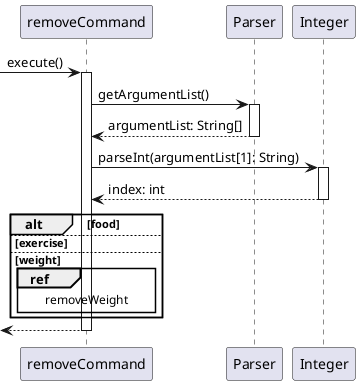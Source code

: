 @startuml
'https://plantuml.com/sequence-diagram

autoactivate on

-> removeCommand: execute()
    removeCommand -> Parser: getArgumentList()
    return argumentList: String[]
    removeCommand -> "Integer": parseInt(argumentList[1]: String)
    return index: int
    alt food

    else exercise

    else weight
        ref over removeCommand: removeWeight
    end
return

@enduml
